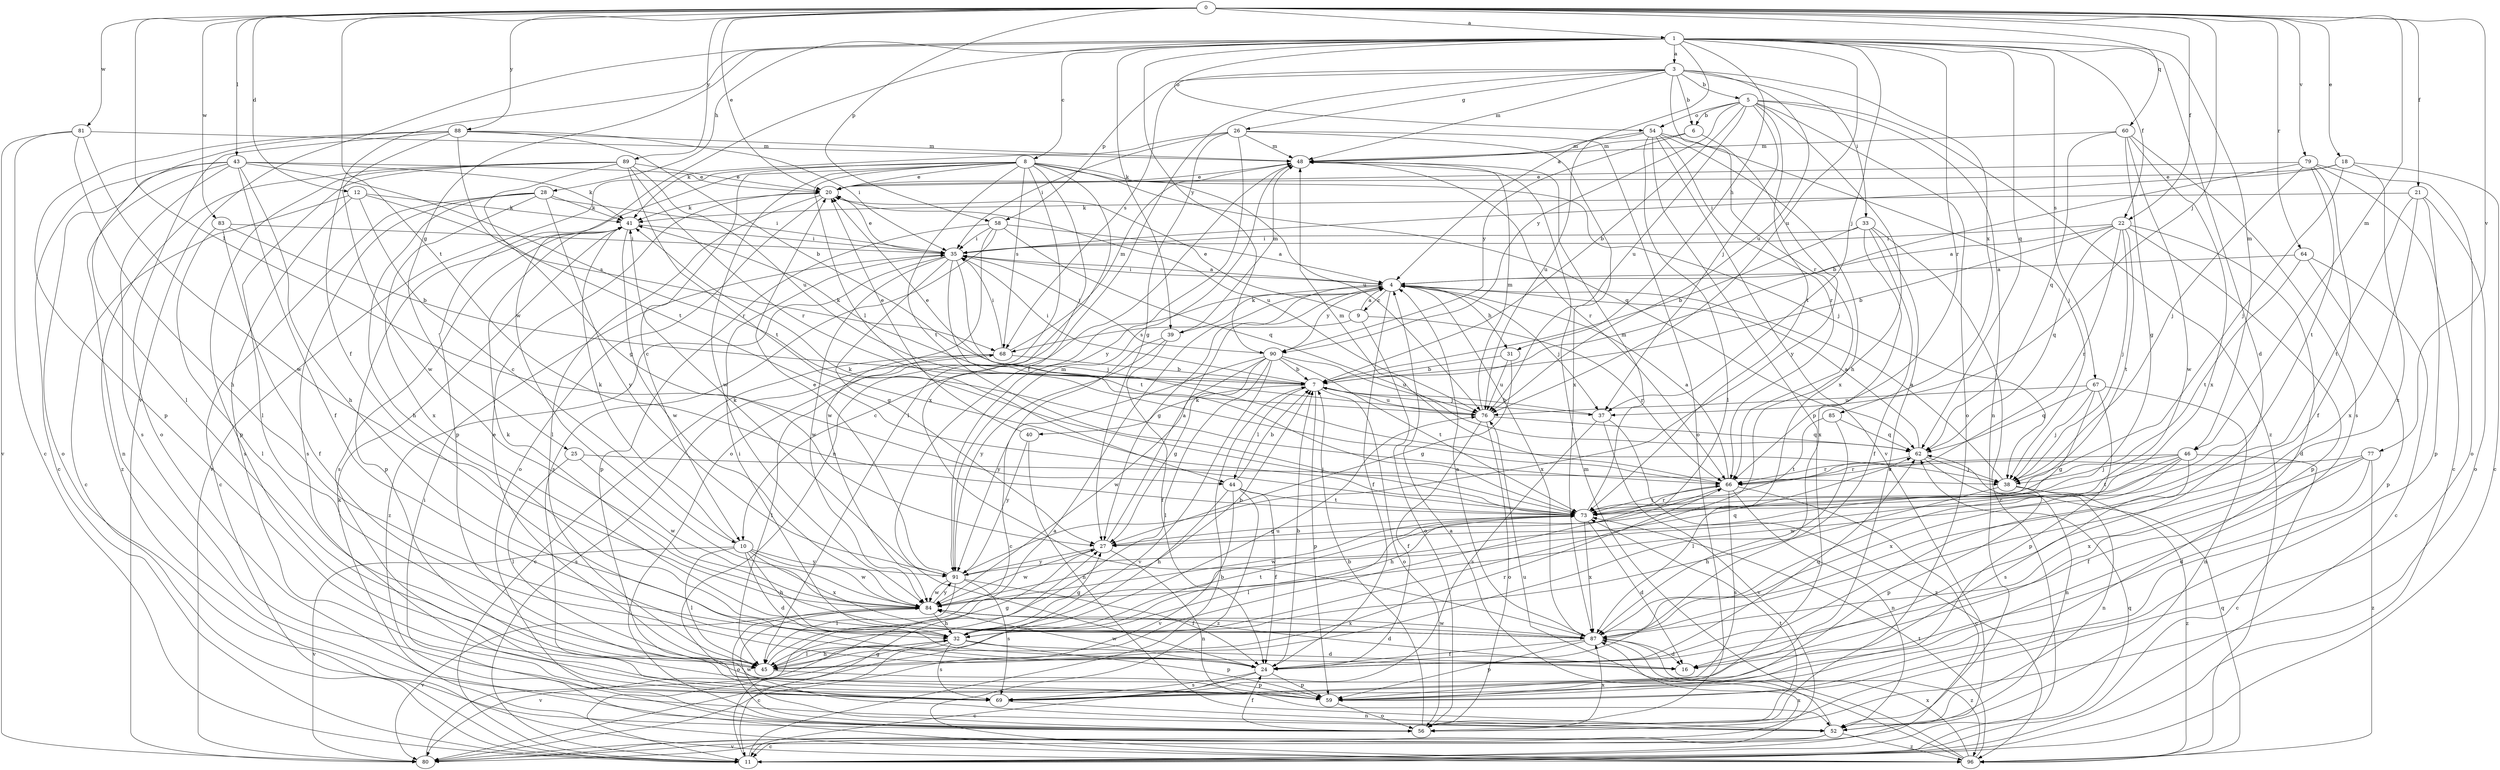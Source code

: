strict digraph  {
0;
1;
3;
4;
5;
6;
7;
8;
9;
10;
11;
12;
16;
18;
20;
21;
22;
24;
25;
26;
27;
28;
31;
32;
33;
35;
37;
38;
39;
40;
41;
43;
44;
45;
46;
48;
52;
54;
56;
58;
59;
60;
62;
64;
66;
67;
68;
69;
73;
76;
77;
79;
80;
81;
83;
84;
85;
87;
88;
89;
90;
91;
96;
0 -> 1  [label=a];
0 -> 12  [label=d];
0 -> 18  [label=e];
0 -> 20  [label=e];
0 -> 21  [label=f];
0 -> 22  [label=f];
0 -> 37  [label=j];
0 -> 43  [label=l];
0 -> 44  [label=l];
0 -> 46  [label=m];
0 -> 58  [label=p];
0 -> 60  [label=q];
0 -> 64  [label=r];
0 -> 73  [label=t];
0 -> 77  [label=v];
0 -> 79  [label=v];
0 -> 81  [label=w];
0 -> 83  [label=w];
0 -> 88  [label=y];
0 -> 89  [label=y];
1 -> 3  [label=a];
1 -> 4  [label=a];
1 -> 8  [label=c];
1 -> 16  [label=d];
1 -> 22  [label=f];
1 -> 24  [label=f];
1 -> 25  [label=g];
1 -> 28  [label=h];
1 -> 31  [label=h];
1 -> 37  [label=j];
1 -> 39  [label=k];
1 -> 46  [label=m];
1 -> 54  [label=o];
1 -> 62  [label=q];
1 -> 66  [label=r];
1 -> 67  [label=s];
1 -> 76  [label=u];
1 -> 80  [label=v];
1 -> 84  [label=w];
1 -> 90  [label=y];
3 -> 5  [label=b];
3 -> 6  [label=b];
3 -> 24  [label=f];
3 -> 26  [label=g];
3 -> 33  [label=i];
3 -> 48  [label=m];
3 -> 58  [label=p];
3 -> 66  [label=r];
3 -> 68  [label=s];
3 -> 76  [label=u];
3 -> 85  [label=x];
4 -> 9  [label=c];
4 -> 10  [label=c];
4 -> 24  [label=f];
4 -> 27  [label=g];
4 -> 31  [label=h];
4 -> 35  [label=i];
4 -> 37  [label=j];
4 -> 39  [label=k];
4 -> 87  [label=x];
4 -> 90  [label=y];
5 -> 6  [label=b];
5 -> 7  [label=b];
5 -> 32  [label=h];
5 -> 37  [label=j];
5 -> 52  [label=n];
5 -> 54  [label=o];
5 -> 56  [label=o];
5 -> 73  [label=t];
5 -> 76  [label=u];
5 -> 90  [label=y];
5 -> 96  [label=z];
6 -> 48  [label=m];
6 -> 90  [label=y];
6 -> 91  [label=y];
7 -> 35  [label=i];
7 -> 37  [label=j];
7 -> 40  [label=k];
7 -> 41  [label=k];
7 -> 44  [label=l];
7 -> 56  [label=o];
7 -> 59  [label=p];
7 -> 76  [label=u];
8 -> 10  [label=c];
8 -> 20  [label=e];
8 -> 38  [label=j];
8 -> 44  [label=l];
8 -> 52  [label=n];
8 -> 56  [label=o];
8 -> 59  [label=p];
8 -> 62  [label=q];
8 -> 68  [label=s];
8 -> 73  [label=t];
8 -> 76  [label=u];
8 -> 80  [label=v];
8 -> 84  [label=w];
8 -> 87  [label=x];
9 -> 4  [label=a];
9 -> 20  [label=e];
9 -> 56  [label=o];
9 -> 66  [label=r];
9 -> 68  [label=s];
10 -> 16  [label=d];
10 -> 32  [label=h];
10 -> 41  [label=k];
10 -> 45  [label=l];
10 -> 80  [label=v];
10 -> 84  [label=w];
10 -> 87  [label=x];
10 -> 91  [label=y];
11 -> 7  [label=b];
11 -> 27  [label=g];
11 -> 62  [label=q];
11 -> 68  [label=s];
12 -> 10  [label=c];
12 -> 11  [label=c];
12 -> 41  [label=k];
12 -> 68  [label=s];
12 -> 69  [label=s];
18 -> 11  [label=c];
18 -> 20  [label=e];
18 -> 35  [label=i];
18 -> 38  [label=j];
18 -> 87  [label=x];
20 -> 41  [label=k];
20 -> 45  [label=l];
20 -> 56  [label=o];
20 -> 76  [label=u];
21 -> 41  [label=k];
21 -> 56  [label=o];
21 -> 59  [label=p];
21 -> 73  [label=t];
21 -> 87  [label=x];
22 -> 4  [label=a];
22 -> 7  [label=b];
22 -> 16  [label=d];
22 -> 35  [label=i];
22 -> 38  [label=j];
22 -> 59  [label=p];
22 -> 62  [label=q];
22 -> 66  [label=r];
22 -> 73  [label=t];
24 -> 7  [label=b];
24 -> 11  [label=c];
24 -> 59  [label=p];
24 -> 62  [label=q];
24 -> 69  [label=s];
24 -> 84  [label=w];
25 -> 38  [label=j];
25 -> 45  [label=l];
25 -> 84  [label=w];
26 -> 27  [label=g];
26 -> 35  [label=i];
26 -> 41  [label=k];
26 -> 48  [label=m];
26 -> 56  [label=o];
26 -> 87  [label=x];
26 -> 91  [label=y];
27 -> 4  [label=a];
27 -> 52  [label=n];
27 -> 84  [label=w];
27 -> 91  [label=y];
28 -> 11  [label=c];
28 -> 32  [label=h];
28 -> 35  [label=i];
28 -> 41  [label=k];
28 -> 69  [label=s];
28 -> 87  [label=x];
28 -> 91  [label=y];
31 -> 7  [label=b];
31 -> 27  [label=g];
31 -> 76  [label=u];
32 -> 11  [label=c];
32 -> 16  [label=d];
32 -> 27  [label=g];
32 -> 35  [label=i];
32 -> 45  [label=l];
32 -> 59  [label=p];
32 -> 69  [label=s];
32 -> 73  [label=t];
32 -> 76  [label=u];
32 -> 80  [label=v];
33 -> 7  [label=b];
33 -> 11  [label=c];
33 -> 24  [label=f];
33 -> 35  [label=i];
33 -> 69  [label=s];
33 -> 87  [label=x];
35 -> 4  [label=a];
35 -> 20  [label=e];
35 -> 27  [label=g];
35 -> 38  [label=j];
35 -> 73  [label=t];
35 -> 84  [label=w];
35 -> 96  [label=z];
37 -> 7  [label=b];
37 -> 69  [label=s];
37 -> 80  [label=v];
37 -> 96  [label=z];
38 -> 4  [label=a];
38 -> 32  [label=h];
38 -> 52  [label=n];
38 -> 59  [label=p];
38 -> 96  [label=z];
39 -> 11  [label=c];
39 -> 24  [label=f];
39 -> 48  [label=m];
39 -> 91  [label=y];
40 -> 20  [label=e];
40 -> 52  [label=n];
40 -> 91  [label=y];
41 -> 35  [label=i];
41 -> 59  [label=p];
41 -> 69  [label=s];
41 -> 84  [label=w];
43 -> 11  [label=c];
43 -> 20  [label=e];
43 -> 24  [label=f];
43 -> 32  [label=h];
43 -> 41  [label=k];
43 -> 52  [label=n];
43 -> 56  [label=o];
43 -> 66  [label=r];
43 -> 69  [label=s];
44 -> 7  [label=b];
44 -> 24  [label=f];
44 -> 32  [label=h];
44 -> 73  [label=t];
44 -> 80  [label=v];
44 -> 96  [label=z];
45 -> 20  [label=e];
45 -> 27  [label=g];
45 -> 32  [label=h];
45 -> 59  [label=p];
45 -> 66  [label=r];
46 -> 11  [label=c];
46 -> 38  [label=j];
46 -> 66  [label=r];
46 -> 69  [label=s];
46 -> 73  [label=t];
46 -> 84  [label=w];
46 -> 87  [label=x];
48 -> 20  [label=e];
48 -> 45  [label=l];
48 -> 66  [label=r];
52 -> 11  [label=c];
52 -> 76  [label=u];
52 -> 80  [label=v];
52 -> 96  [label=z];
54 -> 38  [label=j];
54 -> 45  [label=l];
54 -> 48  [label=m];
54 -> 59  [label=p];
54 -> 66  [label=r];
54 -> 76  [label=u];
54 -> 80  [label=v];
54 -> 87  [label=x];
56 -> 7  [label=b];
56 -> 24  [label=f];
56 -> 35  [label=i];
56 -> 73  [label=t];
56 -> 84  [label=w];
56 -> 87  [label=x];
58 -> 4  [label=a];
58 -> 35  [label=i];
58 -> 59  [label=p];
58 -> 62  [label=q];
58 -> 69  [label=s];
58 -> 84  [label=w];
59 -> 56  [label=o];
60 -> 27  [label=g];
60 -> 48  [label=m];
60 -> 62  [label=q];
60 -> 69  [label=s];
60 -> 84  [label=w];
60 -> 87  [label=x];
62 -> 4  [label=a];
62 -> 38  [label=j];
62 -> 52  [label=n];
62 -> 66  [label=r];
64 -> 4  [label=a];
64 -> 11  [label=c];
64 -> 59  [label=p];
64 -> 73  [label=t];
66 -> 4  [label=a];
66 -> 11  [label=c];
66 -> 32  [label=h];
66 -> 48  [label=m];
66 -> 52  [label=n];
66 -> 69  [label=s];
66 -> 73  [label=t];
67 -> 27  [label=g];
67 -> 38  [label=j];
67 -> 52  [label=n];
67 -> 59  [label=p];
67 -> 62  [label=q];
67 -> 76  [label=u];
68 -> 7  [label=b];
68 -> 11  [label=c];
68 -> 35  [label=i];
68 -> 45  [label=l];
68 -> 48  [label=m];
69 -> 52  [label=n];
73 -> 16  [label=d];
73 -> 27  [label=g];
73 -> 41  [label=k];
73 -> 45  [label=l];
73 -> 48  [label=m];
73 -> 66  [label=r];
73 -> 84  [label=w];
73 -> 87  [label=x];
76 -> 20  [label=e];
76 -> 24  [label=f];
76 -> 48  [label=m];
76 -> 56  [label=o];
76 -> 62  [label=q];
77 -> 16  [label=d];
77 -> 24  [label=f];
77 -> 66  [label=r];
77 -> 87  [label=x];
77 -> 96  [label=z];
79 -> 7  [label=b];
79 -> 11  [label=c];
79 -> 20  [label=e];
79 -> 24  [label=f];
79 -> 38  [label=j];
79 -> 56  [label=o];
79 -> 73  [label=t];
80 -> 4  [label=a];
80 -> 87  [label=x];
81 -> 11  [label=c];
81 -> 32  [label=h];
81 -> 48  [label=m];
81 -> 80  [label=v];
81 -> 84  [label=w];
83 -> 7  [label=b];
83 -> 24  [label=f];
83 -> 35  [label=i];
83 -> 45  [label=l];
84 -> 7  [label=b];
84 -> 16  [label=d];
84 -> 32  [label=h];
84 -> 56  [label=o];
84 -> 80  [label=v];
84 -> 87  [label=x];
84 -> 91  [label=y];
85 -> 45  [label=l];
85 -> 62  [label=q];
85 -> 73  [label=t];
87 -> 4  [label=a];
87 -> 16  [label=d];
87 -> 24  [label=f];
87 -> 41  [label=k];
87 -> 59  [label=p];
87 -> 84  [label=w];
87 -> 96  [label=z];
88 -> 7  [label=b];
88 -> 35  [label=i];
88 -> 45  [label=l];
88 -> 48  [label=m];
88 -> 56  [label=o];
88 -> 59  [label=p];
88 -> 73  [label=t];
88 -> 84  [label=w];
89 -> 20  [label=e];
89 -> 27  [label=g];
89 -> 45  [label=l];
89 -> 59  [label=p];
89 -> 66  [label=r];
89 -> 73  [label=t];
89 -> 76  [label=u];
89 -> 96  [label=z];
90 -> 7  [label=b];
90 -> 27  [label=g];
90 -> 35  [label=i];
90 -> 45  [label=l];
90 -> 73  [label=t];
90 -> 76  [label=u];
90 -> 80  [label=v];
90 -> 84  [label=w];
90 -> 91  [label=y];
91 -> 20  [label=e];
91 -> 24  [label=f];
91 -> 41  [label=k];
91 -> 45  [label=l];
91 -> 48  [label=m];
91 -> 62  [label=q];
91 -> 69  [label=s];
91 -> 84  [label=w];
96 -> 4  [label=a];
96 -> 41  [label=k];
96 -> 48  [label=m];
96 -> 62  [label=q];
96 -> 73  [label=t];
96 -> 87  [label=x];
}
